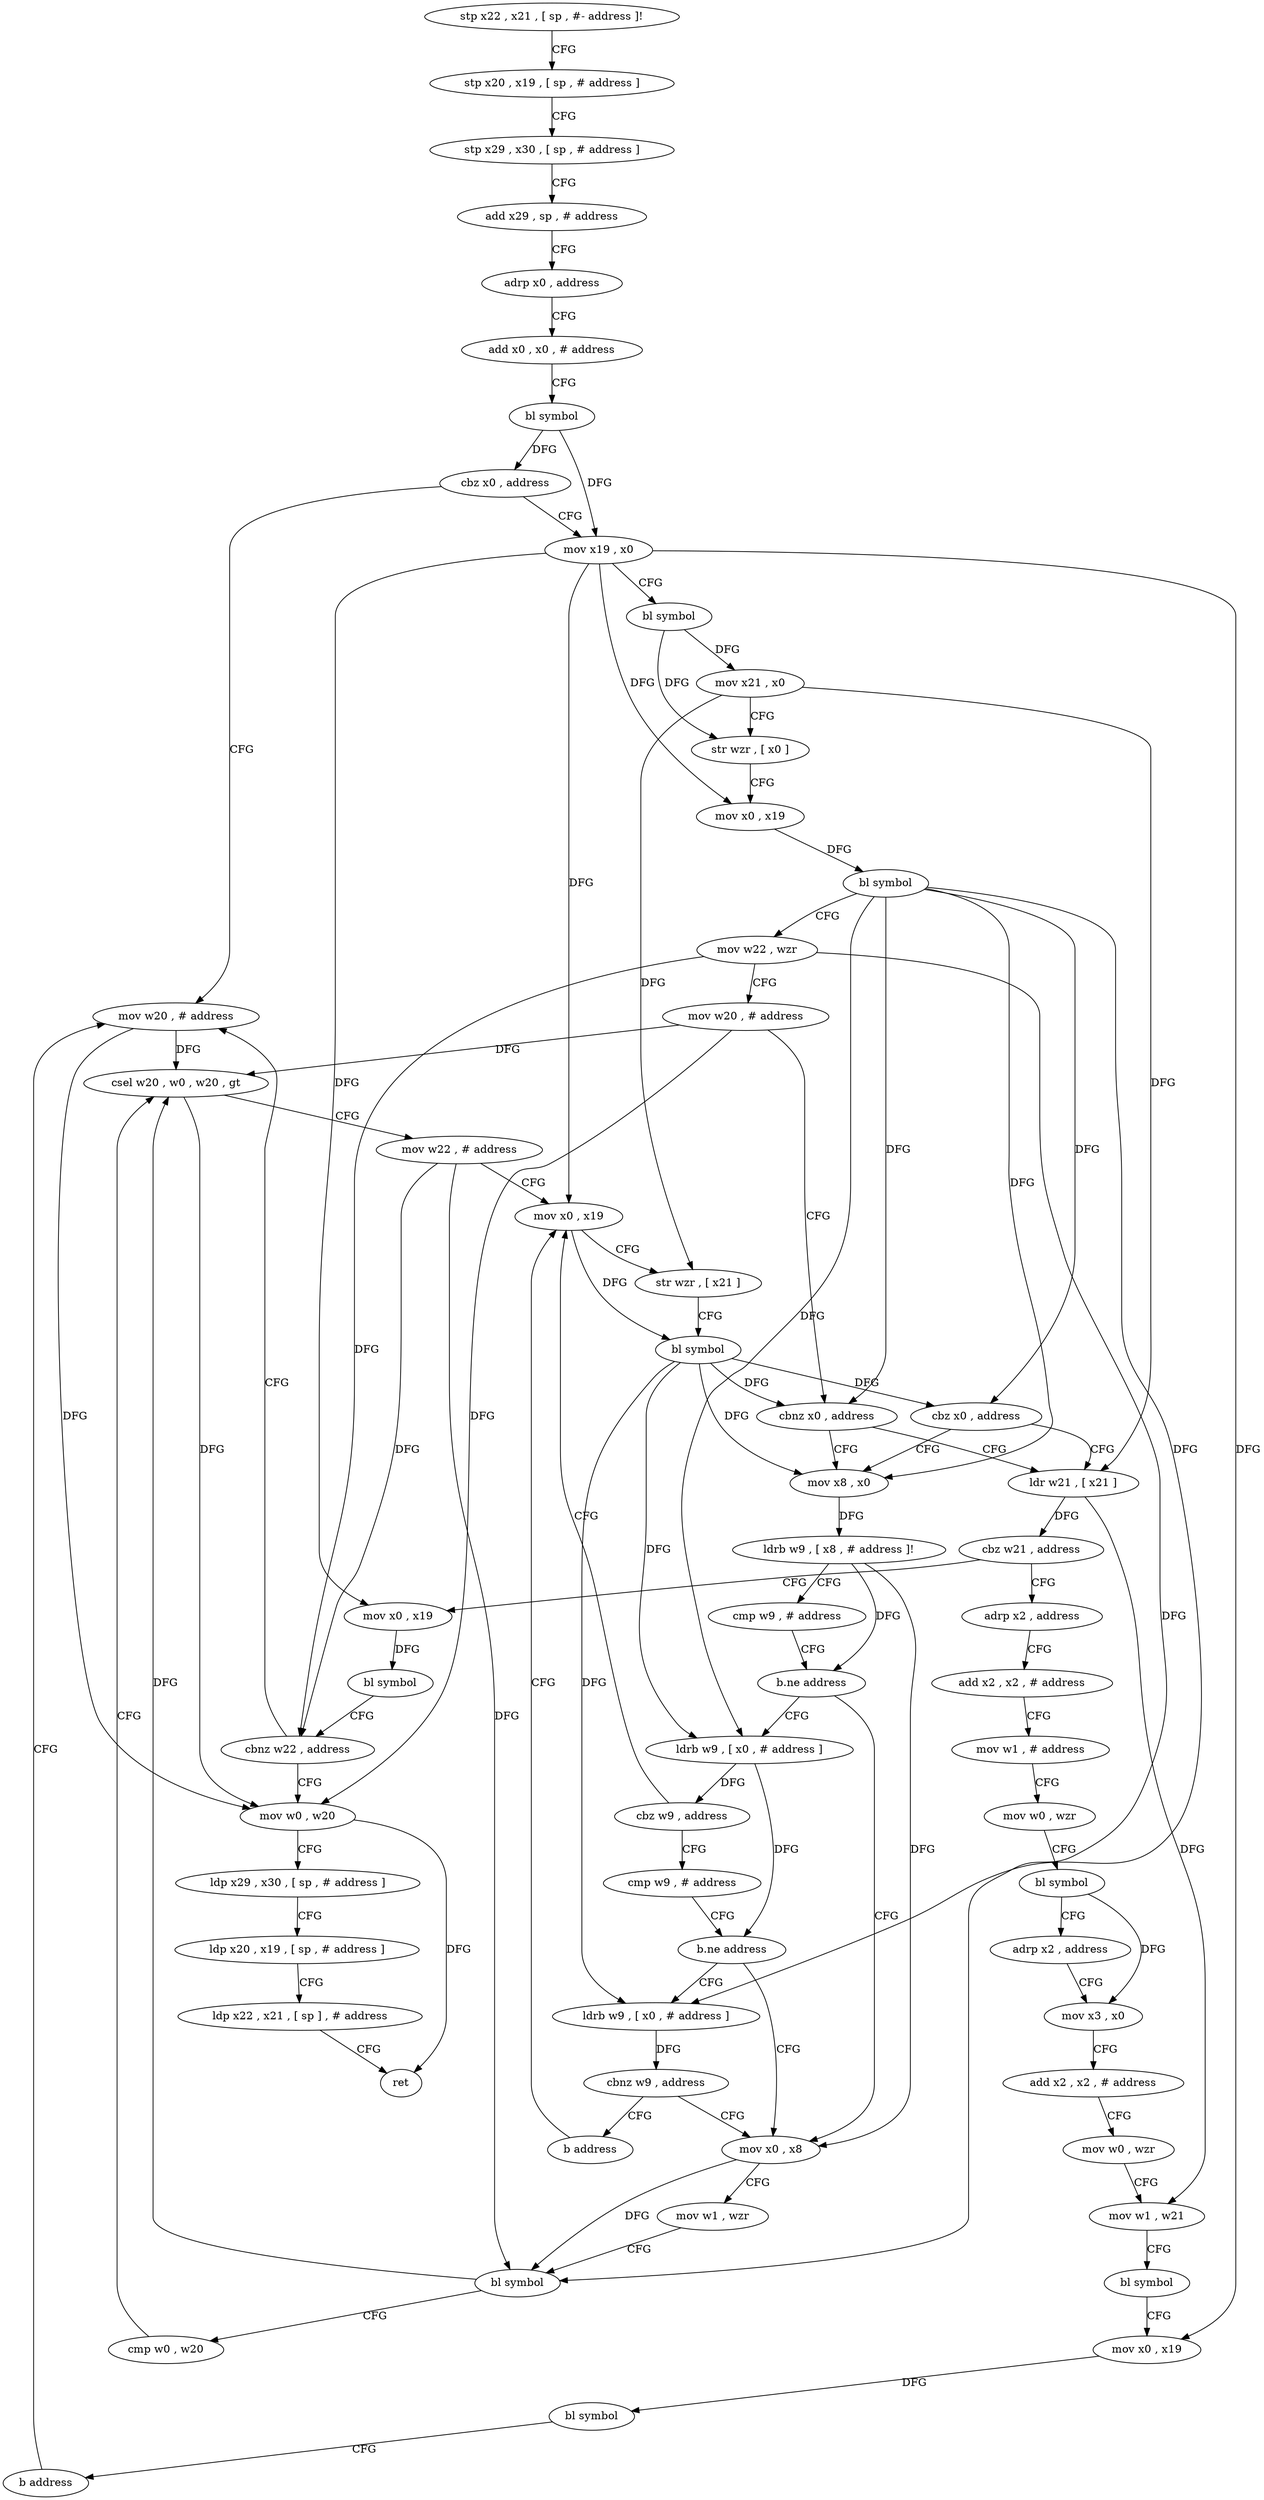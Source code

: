 digraph "func" {
"4260956" [label = "stp x22 , x21 , [ sp , #- address ]!" ]
"4260960" [label = "stp x20 , x19 , [ sp , # address ]" ]
"4260964" [label = "stp x29 , x30 , [ sp , # address ]" ]
"4260968" [label = "add x29 , sp , # address" ]
"4260972" [label = "adrp x0 , address" ]
"4260976" [label = "add x0 , x0 , # address" ]
"4260980" [label = "bl symbol" ]
"4260984" [label = "cbz x0 , address" ]
"4261184" [label = "mov w20 , # address" ]
"4260988" [label = "mov x19 , x0" ]
"4261188" [label = "mov w0 , w20" ]
"4260992" [label = "bl symbol" ]
"4260996" [label = "mov x21 , x0" ]
"4261000" [label = "str wzr , [ x0 ]" ]
"4261004" [label = "mov x0 , x19" ]
"4261008" [label = "bl symbol" ]
"4261012" [label = "mov w22 , wzr" ]
"4261016" [label = "mov w20 , # address" ]
"4261020" [label = "cbnz x0 , address" ]
"4261128" [label = "mov x8 , x0" ]
"4261024" [label = "ldr w21 , [ x21 ]" ]
"4261132" [label = "ldrb w9 , [ x8 , # address ]!" ]
"4261136" [label = "cmp w9 , # address" ]
"4261140" [label = "b.ne address" ]
"4261088" [label = "mov x0 , x8" ]
"4261144" [label = "ldrb w9 , [ x0 , # address ]" ]
"4261028" [label = "cbz w21 , address" ]
"4261172" [label = "mov x0 , x19" ]
"4261032" [label = "adrp x2 , address" ]
"4261092" [label = "mov w1 , wzr" ]
"4261096" [label = "bl symbol" ]
"4261100" [label = "cmp w0 , w20" ]
"4261104" [label = "csel w20 , w0 , w20 , gt" ]
"4261108" [label = "mov w22 , # address" ]
"4261112" [label = "mov x0 , x19" ]
"4261148" [label = "cbz w9 , address" ]
"4261152" [label = "cmp w9 , # address" ]
"4261176" [label = "bl symbol" ]
"4261180" [label = "cbnz w22 , address" ]
"4261036" [label = "add x2 , x2 , # address" ]
"4261040" [label = "mov w1 , # address" ]
"4261044" [label = "mov w0 , wzr" ]
"4261048" [label = "bl symbol" ]
"4261052" [label = "adrp x2 , address" ]
"4261056" [label = "mov x3 , x0" ]
"4261060" [label = "add x2 , x2 , # address" ]
"4261064" [label = "mov w0 , wzr" ]
"4261068" [label = "mov w1 , w21" ]
"4261072" [label = "bl symbol" ]
"4261076" [label = "mov x0 , x19" ]
"4261080" [label = "bl symbol" ]
"4261084" [label = "b address" ]
"4261116" [label = "str wzr , [ x21 ]" ]
"4261120" [label = "bl symbol" ]
"4261124" [label = "cbz x0 , address" ]
"4261156" [label = "b.ne address" ]
"4261160" [label = "ldrb w9 , [ x0 , # address ]" ]
"4261192" [label = "ldp x29 , x30 , [ sp , # address ]" ]
"4261196" [label = "ldp x20 , x19 , [ sp , # address ]" ]
"4261200" [label = "ldp x22 , x21 , [ sp ] , # address" ]
"4261204" [label = "ret" ]
"4261164" [label = "cbnz w9 , address" ]
"4261168" [label = "b address" ]
"4260956" -> "4260960" [ label = "CFG" ]
"4260960" -> "4260964" [ label = "CFG" ]
"4260964" -> "4260968" [ label = "CFG" ]
"4260968" -> "4260972" [ label = "CFG" ]
"4260972" -> "4260976" [ label = "CFG" ]
"4260976" -> "4260980" [ label = "CFG" ]
"4260980" -> "4260984" [ label = "DFG" ]
"4260980" -> "4260988" [ label = "DFG" ]
"4260984" -> "4261184" [ label = "CFG" ]
"4260984" -> "4260988" [ label = "CFG" ]
"4261184" -> "4261188" [ label = "DFG" ]
"4261184" -> "4261104" [ label = "DFG" ]
"4260988" -> "4260992" [ label = "CFG" ]
"4260988" -> "4261004" [ label = "DFG" ]
"4260988" -> "4261172" [ label = "DFG" ]
"4260988" -> "4261076" [ label = "DFG" ]
"4260988" -> "4261112" [ label = "DFG" ]
"4261188" -> "4261192" [ label = "CFG" ]
"4261188" -> "4261204" [ label = "DFG" ]
"4260992" -> "4260996" [ label = "DFG" ]
"4260992" -> "4261000" [ label = "DFG" ]
"4260996" -> "4261000" [ label = "CFG" ]
"4260996" -> "4261024" [ label = "DFG" ]
"4260996" -> "4261116" [ label = "DFG" ]
"4261000" -> "4261004" [ label = "CFG" ]
"4261004" -> "4261008" [ label = "DFG" ]
"4261008" -> "4261012" [ label = "CFG" ]
"4261008" -> "4261020" [ label = "DFG" ]
"4261008" -> "4261128" [ label = "DFG" ]
"4261008" -> "4261144" [ label = "DFG" ]
"4261008" -> "4261124" [ label = "DFG" ]
"4261008" -> "4261160" [ label = "DFG" ]
"4261012" -> "4261016" [ label = "CFG" ]
"4261012" -> "4261096" [ label = "DFG" ]
"4261012" -> "4261180" [ label = "DFG" ]
"4261016" -> "4261020" [ label = "CFG" ]
"4261016" -> "4261188" [ label = "DFG" ]
"4261016" -> "4261104" [ label = "DFG" ]
"4261020" -> "4261128" [ label = "CFG" ]
"4261020" -> "4261024" [ label = "CFG" ]
"4261128" -> "4261132" [ label = "DFG" ]
"4261024" -> "4261028" [ label = "DFG" ]
"4261024" -> "4261068" [ label = "DFG" ]
"4261132" -> "4261136" [ label = "CFG" ]
"4261132" -> "4261088" [ label = "DFG" ]
"4261132" -> "4261140" [ label = "DFG" ]
"4261136" -> "4261140" [ label = "CFG" ]
"4261140" -> "4261088" [ label = "CFG" ]
"4261140" -> "4261144" [ label = "CFG" ]
"4261088" -> "4261092" [ label = "CFG" ]
"4261088" -> "4261096" [ label = "DFG" ]
"4261144" -> "4261148" [ label = "DFG" ]
"4261144" -> "4261156" [ label = "DFG" ]
"4261028" -> "4261172" [ label = "CFG" ]
"4261028" -> "4261032" [ label = "CFG" ]
"4261172" -> "4261176" [ label = "DFG" ]
"4261032" -> "4261036" [ label = "CFG" ]
"4261092" -> "4261096" [ label = "CFG" ]
"4261096" -> "4261100" [ label = "CFG" ]
"4261096" -> "4261104" [ label = "DFG" ]
"4261100" -> "4261104" [ label = "CFG" ]
"4261104" -> "4261108" [ label = "CFG" ]
"4261104" -> "4261188" [ label = "DFG" ]
"4261108" -> "4261112" [ label = "CFG" ]
"4261108" -> "4261096" [ label = "DFG" ]
"4261108" -> "4261180" [ label = "DFG" ]
"4261112" -> "4261116" [ label = "CFG" ]
"4261112" -> "4261120" [ label = "DFG" ]
"4261148" -> "4261112" [ label = "CFG" ]
"4261148" -> "4261152" [ label = "CFG" ]
"4261152" -> "4261156" [ label = "CFG" ]
"4261176" -> "4261180" [ label = "CFG" ]
"4261180" -> "4261188" [ label = "CFG" ]
"4261180" -> "4261184" [ label = "CFG" ]
"4261036" -> "4261040" [ label = "CFG" ]
"4261040" -> "4261044" [ label = "CFG" ]
"4261044" -> "4261048" [ label = "CFG" ]
"4261048" -> "4261052" [ label = "CFG" ]
"4261048" -> "4261056" [ label = "DFG" ]
"4261052" -> "4261056" [ label = "CFG" ]
"4261056" -> "4261060" [ label = "CFG" ]
"4261060" -> "4261064" [ label = "CFG" ]
"4261064" -> "4261068" [ label = "CFG" ]
"4261068" -> "4261072" [ label = "CFG" ]
"4261072" -> "4261076" [ label = "CFG" ]
"4261076" -> "4261080" [ label = "DFG" ]
"4261080" -> "4261084" [ label = "CFG" ]
"4261084" -> "4261184" [ label = "CFG" ]
"4261116" -> "4261120" [ label = "CFG" ]
"4261120" -> "4261124" [ label = "DFG" ]
"4261120" -> "4261020" [ label = "DFG" ]
"4261120" -> "4261128" [ label = "DFG" ]
"4261120" -> "4261144" [ label = "DFG" ]
"4261120" -> "4261160" [ label = "DFG" ]
"4261124" -> "4261024" [ label = "CFG" ]
"4261124" -> "4261128" [ label = "CFG" ]
"4261156" -> "4261088" [ label = "CFG" ]
"4261156" -> "4261160" [ label = "CFG" ]
"4261160" -> "4261164" [ label = "DFG" ]
"4261192" -> "4261196" [ label = "CFG" ]
"4261196" -> "4261200" [ label = "CFG" ]
"4261200" -> "4261204" [ label = "CFG" ]
"4261164" -> "4261088" [ label = "CFG" ]
"4261164" -> "4261168" [ label = "CFG" ]
"4261168" -> "4261112" [ label = "CFG" ]
}
